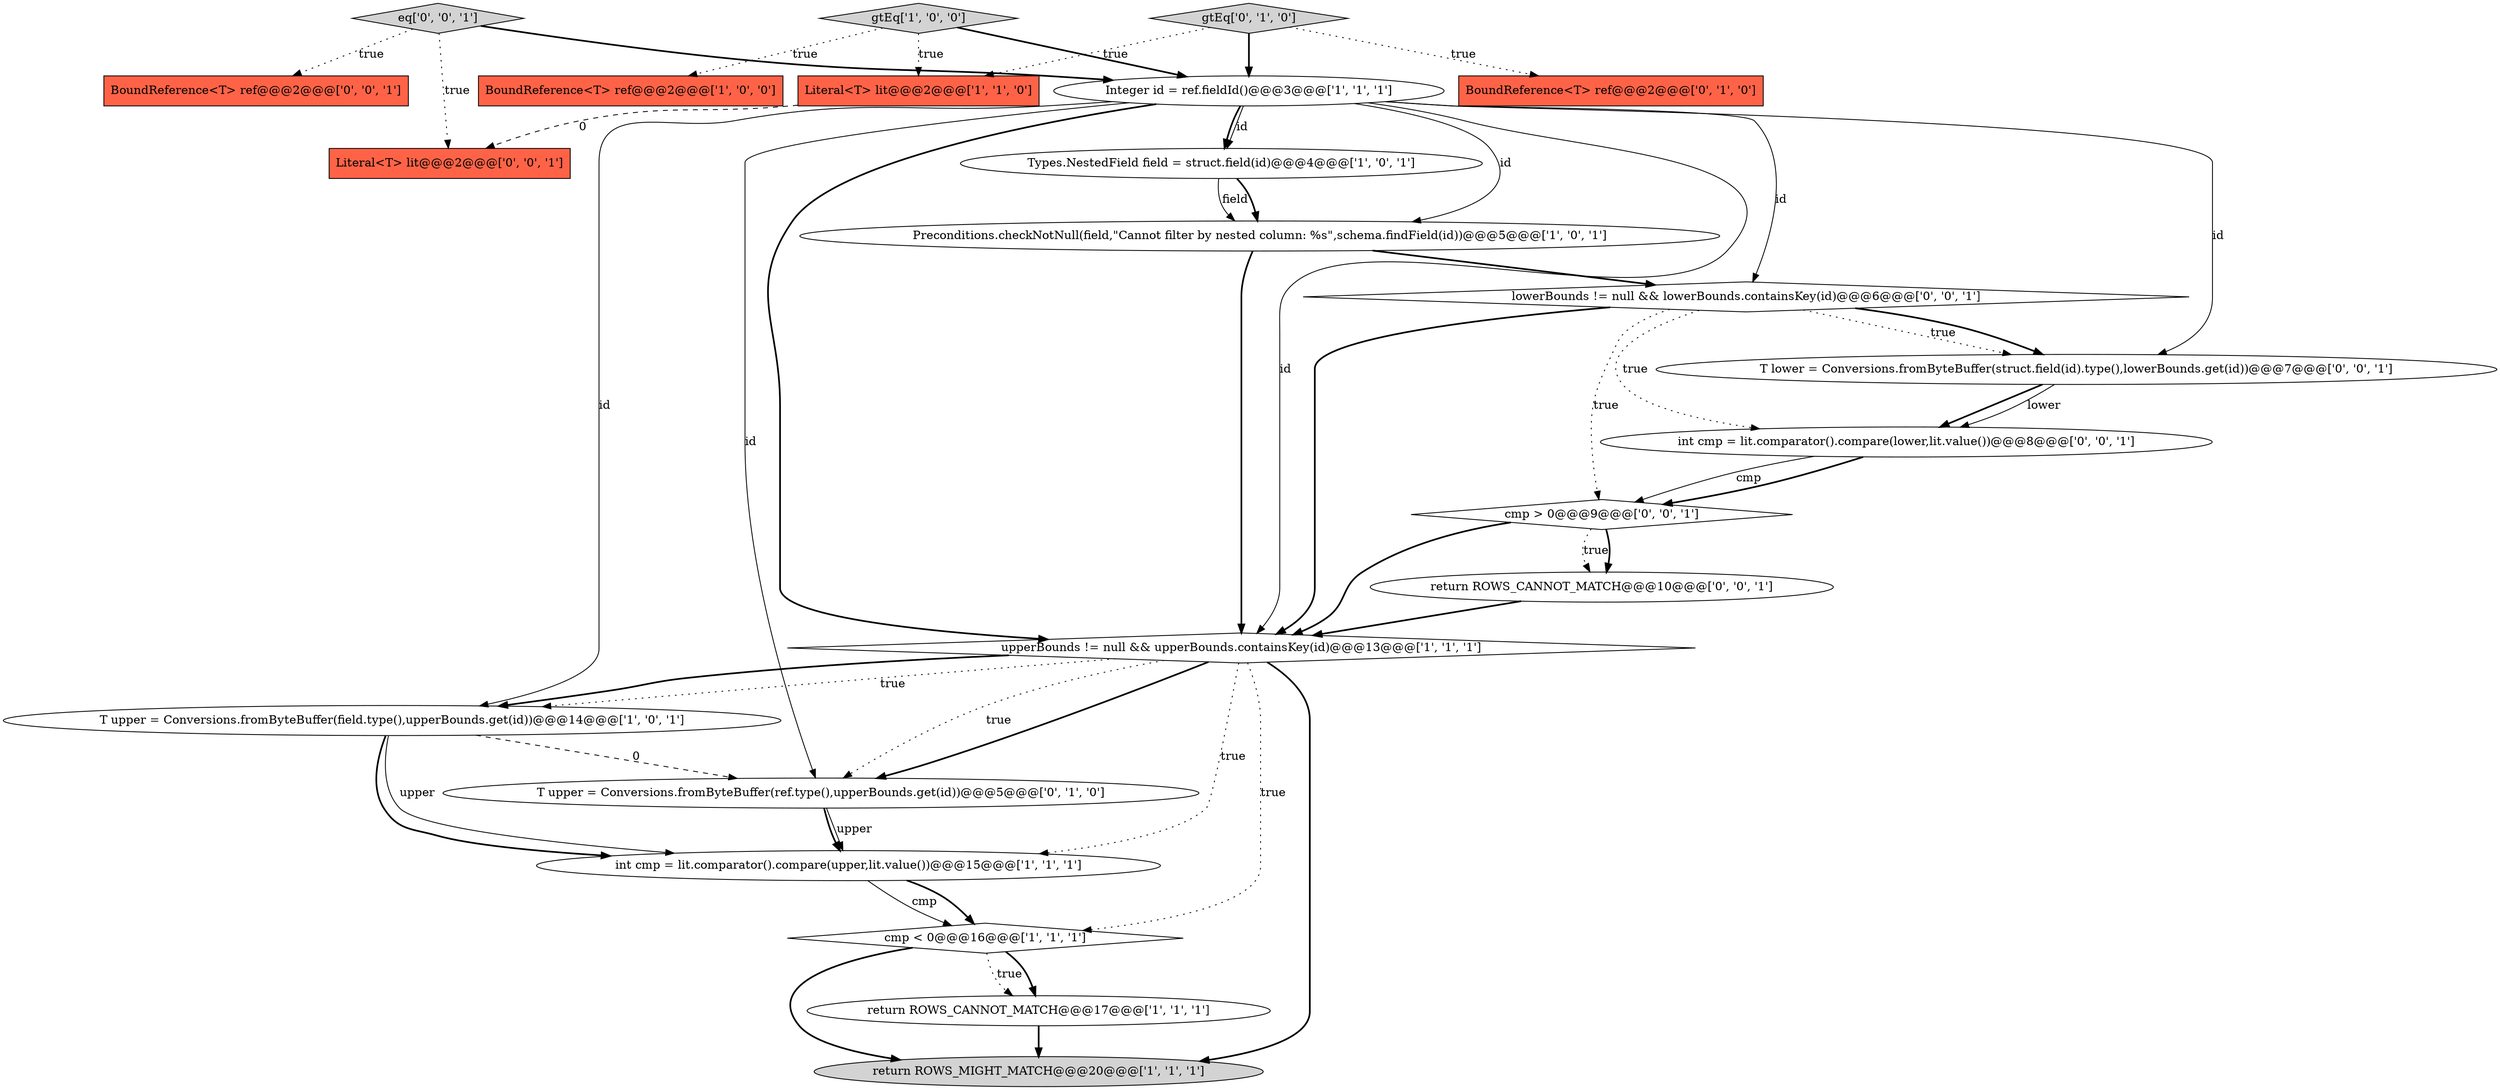 digraph {
14 [style = filled, label = "T upper = Conversions.fromByteBuffer(ref.type(),upperBounds.get(id))@@@5@@@['0', '1', '0']", fillcolor = white, shape = ellipse image = "AAA1AAABBB2BBB"];
15 [style = filled, label = "int cmp = lit.comparator().compare(lower,lit.value())@@@8@@@['0', '0', '1']", fillcolor = white, shape = ellipse image = "AAA0AAABBB3BBB"];
20 [style = filled, label = "lowerBounds != null && lowerBounds.containsKey(id)@@@6@@@['0', '0', '1']", fillcolor = white, shape = diamond image = "AAA0AAABBB3BBB"];
0 [style = filled, label = "Preconditions.checkNotNull(field,\"Cannot filter by nested column: %s\",schema.findField(id))@@@5@@@['1', '0', '1']", fillcolor = white, shape = ellipse image = "AAA0AAABBB1BBB"];
22 [style = filled, label = "eq['0', '0', '1']", fillcolor = lightgray, shape = diamond image = "AAA0AAABBB3BBB"];
4 [style = filled, label = "Integer id = ref.fieldId()@@@3@@@['1', '1', '1']", fillcolor = white, shape = ellipse image = "AAA0AAABBB1BBB"];
21 [style = filled, label = "return ROWS_CANNOT_MATCH@@@10@@@['0', '0', '1']", fillcolor = white, shape = ellipse image = "AAA0AAABBB3BBB"];
19 [style = filled, label = "Literal<T> lit@@@2@@@['0', '0', '1']", fillcolor = tomato, shape = box image = "AAA0AAABBB3BBB"];
11 [style = filled, label = "Types.NestedField field = struct.field(id)@@@4@@@['1', '0', '1']", fillcolor = white, shape = ellipse image = "AAA0AAABBB1BBB"];
2 [style = filled, label = "gtEq['1', '0', '0']", fillcolor = lightgray, shape = diamond image = "AAA0AAABBB1BBB"];
10 [style = filled, label = "cmp < 0@@@16@@@['1', '1', '1']", fillcolor = white, shape = diamond image = "AAA0AAABBB1BBB"];
1 [style = filled, label = "upperBounds != null && upperBounds.containsKey(id)@@@13@@@['1', '1', '1']", fillcolor = white, shape = diamond image = "AAA0AAABBB1BBB"];
7 [style = filled, label = "return ROWS_CANNOT_MATCH@@@17@@@['1', '1', '1']", fillcolor = white, shape = ellipse image = "AAA0AAABBB1BBB"];
8 [style = filled, label = "Literal<T> lit@@@2@@@['1', '1', '0']", fillcolor = tomato, shape = box image = "AAA0AAABBB1BBB"];
5 [style = filled, label = "BoundReference<T> ref@@@2@@@['1', '0', '0']", fillcolor = tomato, shape = box image = "AAA0AAABBB1BBB"];
17 [style = filled, label = "T lower = Conversions.fromByteBuffer(struct.field(id).type(),lowerBounds.get(id))@@@7@@@['0', '0', '1']", fillcolor = white, shape = ellipse image = "AAA0AAABBB3BBB"];
13 [style = filled, label = "BoundReference<T> ref@@@2@@@['0', '1', '0']", fillcolor = tomato, shape = box image = "AAA0AAABBB2BBB"];
9 [style = filled, label = "T upper = Conversions.fromByteBuffer(field.type(),upperBounds.get(id))@@@14@@@['1', '0', '1']", fillcolor = white, shape = ellipse image = "AAA0AAABBB1BBB"];
16 [style = filled, label = "BoundReference<T> ref@@@2@@@['0', '0', '1']", fillcolor = tomato, shape = box image = "AAA0AAABBB3BBB"];
6 [style = filled, label = "int cmp = lit.comparator().compare(upper,lit.value())@@@15@@@['1', '1', '1']", fillcolor = white, shape = ellipse image = "AAA0AAABBB1BBB"];
12 [style = filled, label = "gtEq['0', '1', '0']", fillcolor = lightgray, shape = diamond image = "AAA0AAABBB2BBB"];
18 [style = filled, label = "cmp > 0@@@9@@@['0', '0', '1']", fillcolor = white, shape = diamond image = "AAA0AAABBB3BBB"];
3 [style = filled, label = "return ROWS_MIGHT_MATCH@@@20@@@['1', '1', '1']", fillcolor = lightgray, shape = ellipse image = "AAA0AAABBB1BBB"];
22->19 [style = dotted, label="true"];
1->9 [style = bold, label=""];
2->4 [style = bold, label=""];
9->6 [style = solid, label="upper"];
1->9 [style = dotted, label="true"];
15->18 [style = bold, label=""];
11->0 [style = solid, label="field"];
2->8 [style = dotted, label="true"];
22->16 [style = dotted, label="true"];
20->18 [style = dotted, label="true"];
11->0 [style = bold, label=""];
4->11 [style = solid, label="id"];
4->0 [style = solid, label="id"];
4->9 [style = solid, label="id"];
4->11 [style = bold, label=""];
12->4 [style = bold, label=""];
2->5 [style = dotted, label="true"];
12->13 [style = dotted, label="true"];
20->17 [style = dotted, label="true"];
10->7 [style = dotted, label="true"];
1->6 [style = dotted, label="true"];
14->6 [style = solid, label="upper"];
1->14 [style = bold, label=""];
0->1 [style = bold, label=""];
20->1 [style = bold, label=""];
10->3 [style = bold, label=""];
4->1 [style = bold, label=""];
9->6 [style = bold, label=""];
6->10 [style = bold, label=""];
7->3 [style = bold, label=""];
20->15 [style = dotted, label="true"];
12->8 [style = dotted, label="true"];
6->10 [style = solid, label="cmp"];
0->20 [style = bold, label=""];
10->7 [style = bold, label=""];
8->19 [style = dashed, label="0"];
1->3 [style = bold, label=""];
9->14 [style = dashed, label="0"];
18->21 [style = dotted, label="true"];
17->15 [style = bold, label=""];
17->15 [style = solid, label="lower"];
4->1 [style = solid, label="id"];
22->4 [style = bold, label=""];
14->6 [style = bold, label=""];
18->21 [style = bold, label=""];
4->17 [style = solid, label="id"];
20->17 [style = bold, label=""];
18->1 [style = bold, label=""];
1->14 [style = dotted, label="true"];
4->14 [style = solid, label="id"];
21->1 [style = bold, label=""];
4->20 [style = solid, label="id"];
1->10 [style = dotted, label="true"];
15->18 [style = solid, label="cmp"];
}
